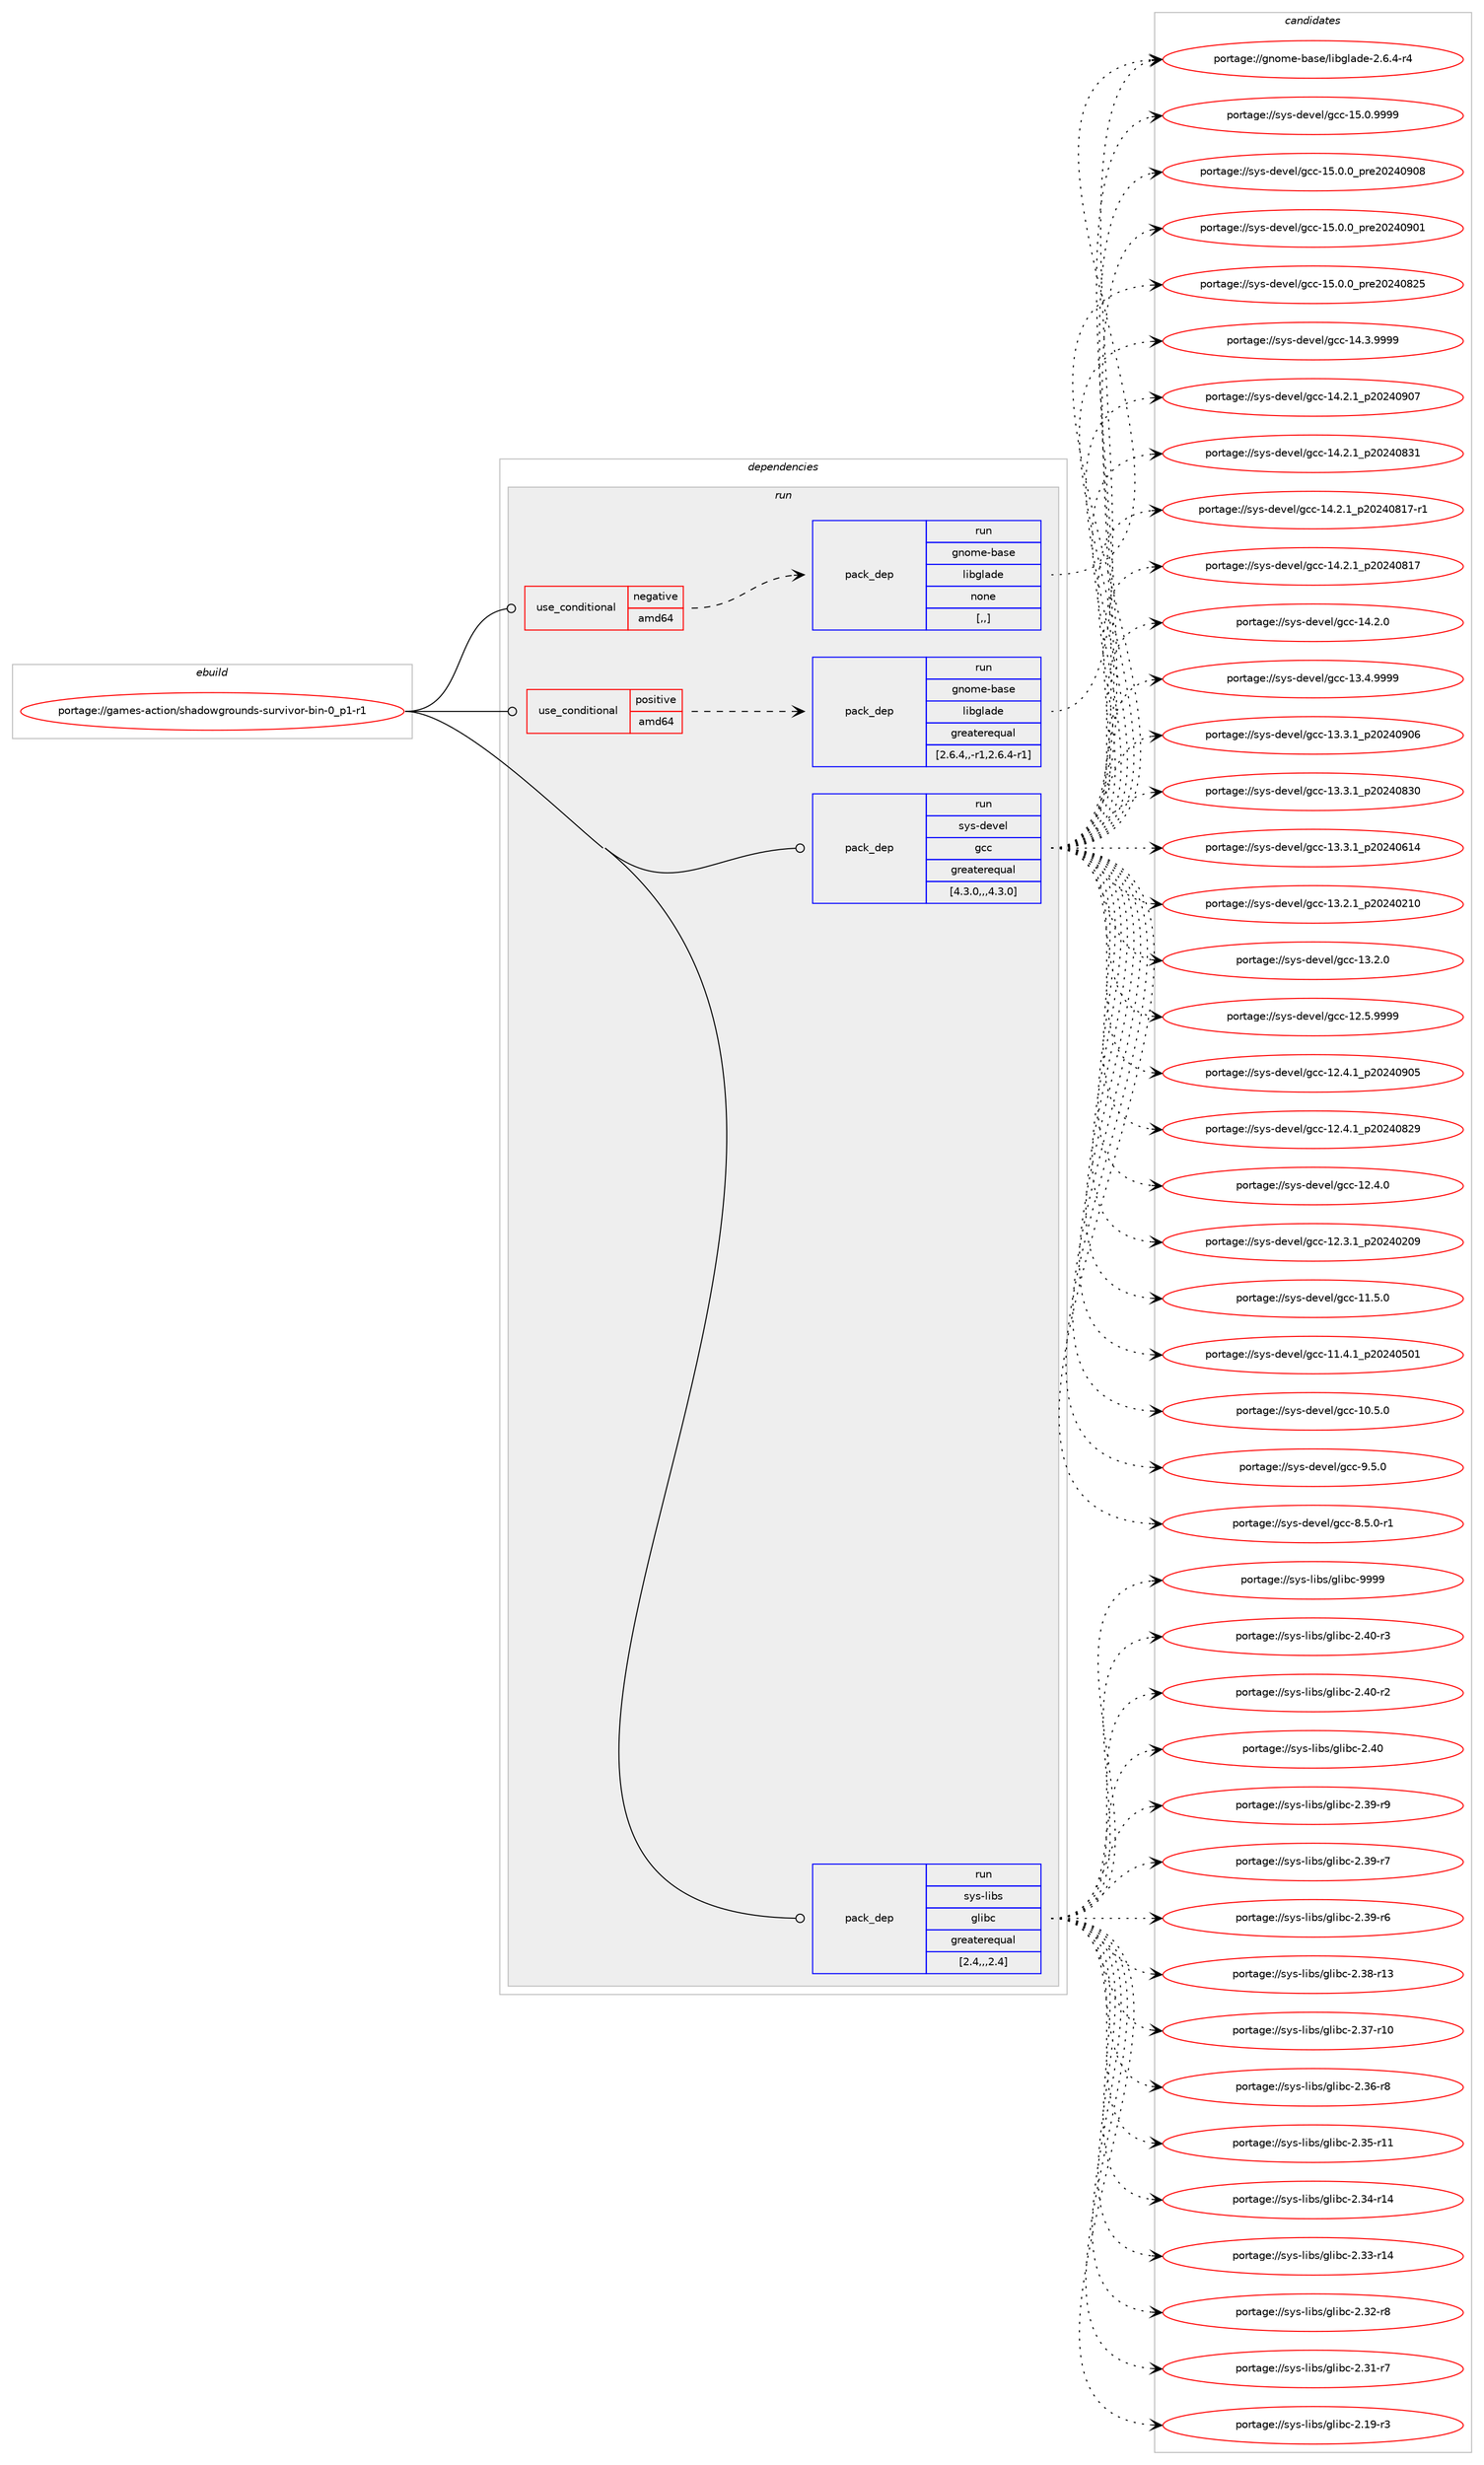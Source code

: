 digraph prolog {

# *************
# Graph options
# *************

newrank=true;
concentrate=true;
compound=true;
graph [rankdir=LR,fontname=Helvetica,fontsize=10,ranksep=1.5];#, ranksep=2.5, nodesep=0.2];
edge  [arrowhead=vee];
node  [fontname=Helvetica,fontsize=10];

# **********
# The ebuild
# **********

subgraph cluster_leftcol {
color=gray;
label=<<i>ebuild</i>>;
id [label="portage://games-action/shadowgrounds-survivor-bin-0_p1-r1", color=red, width=4, href="../games-action/shadowgrounds-survivor-bin-0_p1-r1.svg"];
}

# ****************
# The dependencies
# ****************

subgraph cluster_midcol {
color=gray;
label=<<i>dependencies</i>>;
subgraph cluster_compile {
fillcolor="#eeeeee";
style=filled;
label=<<i>compile</i>>;
}
subgraph cluster_compileandrun {
fillcolor="#eeeeee";
style=filled;
label=<<i>compile and run</i>>;
}
subgraph cluster_run {
fillcolor="#eeeeee";
style=filled;
label=<<i>run</i>>;
subgraph cond194271 {
dependency721083 [label=<<TABLE BORDER="0" CELLBORDER="1" CELLSPACING="0" CELLPADDING="4"><TR><TD ROWSPAN="3" CELLPADDING="10">use_conditional</TD></TR><TR><TD>negative</TD></TR><TR><TD>amd64</TD></TR></TABLE>>, shape=none, color=red];
subgraph pack521741 {
dependency721084 [label=<<TABLE BORDER="0" CELLBORDER="1" CELLSPACING="0" CELLPADDING="4" WIDTH="220"><TR><TD ROWSPAN="6" CELLPADDING="30">pack_dep</TD></TR><TR><TD WIDTH="110">run</TD></TR><TR><TD>gnome-base</TD></TR><TR><TD>libglade</TD></TR><TR><TD>none</TD></TR><TR><TD>[,,]</TD></TR></TABLE>>, shape=none, color=blue];
}
dependency721083:e -> dependency721084:w [weight=20,style="dashed",arrowhead="vee"];
}
id:e -> dependency721083:w [weight=20,style="solid",arrowhead="odot"];
subgraph cond194272 {
dependency721085 [label=<<TABLE BORDER="0" CELLBORDER="1" CELLSPACING="0" CELLPADDING="4"><TR><TD ROWSPAN="3" CELLPADDING="10">use_conditional</TD></TR><TR><TD>positive</TD></TR><TR><TD>amd64</TD></TR></TABLE>>, shape=none, color=red];
subgraph pack521742 {
dependency721086 [label=<<TABLE BORDER="0" CELLBORDER="1" CELLSPACING="0" CELLPADDING="4" WIDTH="220"><TR><TD ROWSPAN="6" CELLPADDING="30">pack_dep</TD></TR><TR><TD WIDTH="110">run</TD></TR><TR><TD>gnome-base</TD></TR><TR><TD>libglade</TD></TR><TR><TD>greaterequal</TD></TR><TR><TD>[2.6.4,,-r1,2.6.4-r1]</TD></TR></TABLE>>, shape=none, color=blue];
}
dependency721085:e -> dependency721086:w [weight=20,style="dashed",arrowhead="vee"];
}
id:e -> dependency721085:w [weight=20,style="solid",arrowhead="odot"];
subgraph pack521743 {
dependency721087 [label=<<TABLE BORDER="0" CELLBORDER="1" CELLSPACING="0" CELLPADDING="4" WIDTH="220"><TR><TD ROWSPAN="6" CELLPADDING="30">pack_dep</TD></TR><TR><TD WIDTH="110">run</TD></TR><TR><TD>sys-devel</TD></TR><TR><TD>gcc</TD></TR><TR><TD>greaterequal</TD></TR><TR><TD>[4.3.0,,,4.3.0]</TD></TR></TABLE>>, shape=none, color=blue];
}
id:e -> dependency721087:w [weight=20,style="solid",arrowhead="odot"];
subgraph pack521744 {
dependency721088 [label=<<TABLE BORDER="0" CELLBORDER="1" CELLSPACING="0" CELLPADDING="4" WIDTH="220"><TR><TD ROWSPAN="6" CELLPADDING="30">pack_dep</TD></TR><TR><TD WIDTH="110">run</TD></TR><TR><TD>sys-libs</TD></TR><TR><TD>glibc</TD></TR><TR><TD>greaterequal</TD></TR><TR><TD>[2.4,,,2.4]</TD></TR></TABLE>>, shape=none, color=blue];
}
id:e -> dependency721088:w [weight=20,style="solid",arrowhead="odot"];
}
}

# **************
# The candidates
# **************

subgraph cluster_choices {
rank=same;
color=gray;
label=<<i>candidates</i>>;

subgraph choice521741 {
color=black;
nodesep=1;
choice1031101111091014598971151014710810598103108971001014550465446524511452 [label="portage://gnome-base/libglade-2.6.4-r4", color=red, width=4,href="../gnome-base/libglade-2.6.4-r4.svg"];
dependency721084:e -> choice1031101111091014598971151014710810598103108971001014550465446524511452:w [style=dotted,weight="100"];
}
subgraph choice521742 {
color=black;
nodesep=1;
choice1031101111091014598971151014710810598103108971001014550465446524511452 [label="portage://gnome-base/libglade-2.6.4-r4", color=red, width=4,href="../gnome-base/libglade-2.6.4-r4.svg"];
dependency721086:e -> choice1031101111091014598971151014710810598103108971001014550465446524511452:w [style=dotted,weight="100"];
}
subgraph choice521743 {
color=black;
nodesep=1;
choice1151211154510010111810110847103999945495346484657575757 [label="portage://sys-devel/gcc-15.0.9999", color=red, width=4,href="../sys-devel/gcc-15.0.9999.svg"];
choice1151211154510010111810110847103999945495346484648951121141015048505248574856 [label="portage://sys-devel/gcc-15.0.0_pre20240908", color=red, width=4,href="../sys-devel/gcc-15.0.0_pre20240908.svg"];
choice1151211154510010111810110847103999945495346484648951121141015048505248574849 [label="portage://sys-devel/gcc-15.0.0_pre20240901", color=red, width=4,href="../sys-devel/gcc-15.0.0_pre20240901.svg"];
choice1151211154510010111810110847103999945495346484648951121141015048505248565053 [label="portage://sys-devel/gcc-15.0.0_pre20240825", color=red, width=4,href="../sys-devel/gcc-15.0.0_pre20240825.svg"];
choice1151211154510010111810110847103999945495246514657575757 [label="portage://sys-devel/gcc-14.3.9999", color=red, width=4,href="../sys-devel/gcc-14.3.9999.svg"];
choice1151211154510010111810110847103999945495246504649951125048505248574855 [label="portage://sys-devel/gcc-14.2.1_p20240907", color=red, width=4,href="../sys-devel/gcc-14.2.1_p20240907.svg"];
choice1151211154510010111810110847103999945495246504649951125048505248565149 [label="portage://sys-devel/gcc-14.2.1_p20240831", color=red, width=4,href="../sys-devel/gcc-14.2.1_p20240831.svg"];
choice11512111545100101118101108471039999454952465046499511250485052485649554511449 [label="portage://sys-devel/gcc-14.2.1_p20240817-r1", color=red, width=4,href="../sys-devel/gcc-14.2.1_p20240817-r1.svg"];
choice1151211154510010111810110847103999945495246504649951125048505248564955 [label="portage://sys-devel/gcc-14.2.1_p20240817", color=red, width=4,href="../sys-devel/gcc-14.2.1_p20240817.svg"];
choice1151211154510010111810110847103999945495246504648 [label="portage://sys-devel/gcc-14.2.0", color=red, width=4,href="../sys-devel/gcc-14.2.0.svg"];
choice1151211154510010111810110847103999945495146524657575757 [label="portage://sys-devel/gcc-13.4.9999", color=red, width=4,href="../sys-devel/gcc-13.4.9999.svg"];
choice1151211154510010111810110847103999945495146514649951125048505248574854 [label="portage://sys-devel/gcc-13.3.1_p20240906", color=red, width=4,href="../sys-devel/gcc-13.3.1_p20240906.svg"];
choice1151211154510010111810110847103999945495146514649951125048505248565148 [label="portage://sys-devel/gcc-13.3.1_p20240830", color=red, width=4,href="../sys-devel/gcc-13.3.1_p20240830.svg"];
choice1151211154510010111810110847103999945495146514649951125048505248544952 [label="portage://sys-devel/gcc-13.3.1_p20240614", color=red, width=4,href="../sys-devel/gcc-13.3.1_p20240614.svg"];
choice1151211154510010111810110847103999945495146504649951125048505248504948 [label="portage://sys-devel/gcc-13.2.1_p20240210", color=red, width=4,href="../sys-devel/gcc-13.2.1_p20240210.svg"];
choice1151211154510010111810110847103999945495146504648 [label="portage://sys-devel/gcc-13.2.0", color=red, width=4,href="../sys-devel/gcc-13.2.0.svg"];
choice1151211154510010111810110847103999945495046534657575757 [label="portage://sys-devel/gcc-12.5.9999", color=red, width=4,href="../sys-devel/gcc-12.5.9999.svg"];
choice1151211154510010111810110847103999945495046524649951125048505248574853 [label="portage://sys-devel/gcc-12.4.1_p20240905", color=red, width=4,href="../sys-devel/gcc-12.4.1_p20240905.svg"];
choice1151211154510010111810110847103999945495046524649951125048505248565057 [label="portage://sys-devel/gcc-12.4.1_p20240829", color=red, width=4,href="../sys-devel/gcc-12.4.1_p20240829.svg"];
choice1151211154510010111810110847103999945495046524648 [label="portage://sys-devel/gcc-12.4.0", color=red, width=4,href="../sys-devel/gcc-12.4.0.svg"];
choice1151211154510010111810110847103999945495046514649951125048505248504857 [label="portage://sys-devel/gcc-12.3.1_p20240209", color=red, width=4,href="../sys-devel/gcc-12.3.1_p20240209.svg"];
choice1151211154510010111810110847103999945494946534648 [label="portage://sys-devel/gcc-11.5.0", color=red, width=4,href="../sys-devel/gcc-11.5.0.svg"];
choice1151211154510010111810110847103999945494946524649951125048505248534849 [label="portage://sys-devel/gcc-11.4.1_p20240501", color=red, width=4,href="../sys-devel/gcc-11.4.1_p20240501.svg"];
choice1151211154510010111810110847103999945494846534648 [label="portage://sys-devel/gcc-10.5.0", color=red, width=4,href="../sys-devel/gcc-10.5.0.svg"];
choice11512111545100101118101108471039999455746534648 [label="portage://sys-devel/gcc-9.5.0", color=red, width=4,href="../sys-devel/gcc-9.5.0.svg"];
choice115121115451001011181011084710399994556465346484511449 [label="portage://sys-devel/gcc-8.5.0-r1", color=red, width=4,href="../sys-devel/gcc-8.5.0-r1.svg"];
dependency721087:e -> choice1151211154510010111810110847103999945495346484657575757:w [style=dotted,weight="100"];
dependency721087:e -> choice1151211154510010111810110847103999945495346484648951121141015048505248574856:w [style=dotted,weight="100"];
dependency721087:e -> choice1151211154510010111810110847103999945495346484648951121141015048505248574849:w [style=dotted,weight="100"];
dependency721087:e -> choice1151211154510010111810110847103999945495346484648951121141015048505248565053:w [style=dotted,weight="100"];
dependency721087:e -> choice1151211154510010111810110847103999945495246514657575757:w [style=dotted,weight="100"];
dependency721087:e -> choice1151211154510010111810110847103999945495246504649951125048505248574855:w [style=dotted,weight="100"];
dependency721087:e -> choice1151211154510010111810110847103999945495246504649951125048505248565149:w [style=dotted,weight="100"];
dependency721087:e -> choice11512111545100101118101108471039999454952465046499511250485052485649554511449:w [style=dotted,weight="100"];
dependency721087:e -> choice1151211154510010111810110847103999945495246504649951125048505248564955:w [style=dotted,weight="100"];
dependency721087:e -> choice1151211154510010111810110847103999945495246504648:w [style=dotted,weight="100"];
dependency721087:e -> choice1151211154510010111810110847103999945495146524657575757:w [style=dotted,weight="100"];
dependency721087:e -> choice1151211154510010111810110847103999945495146514649951125048505248574854:w [style=dotted,weight="100"];
dependency721087:e -> choice1151211154510010111810110847103999945495146514649951125048505248565148:w [style=dotted,weight="100"];
dependency721087:e -> choice1151211154510010111810110847103999945495146514649951125048505248544952:w [style=dotted,weight="100"];
dependency721087:e -> choice1151211154510010111810110847103999945495146504649951125048505248504948:w [style=dotted,weight="100"];
dependency721087:e -> choice1151211154510010111810110847103999945495146504648:w [style=dotted,weight="100"];
dependency721087:e -> choice1151211154510010111810110847103999945495046534657575757:w [style=dotted,weight="100"];
dependency721087:e -> choice1151211154510010111810110847103999945495046524649951125048505248574853:w [style=dotted,weight="100"];
dependency721087:e -> choice1151211154510010111810110847103999945495046524649951125048505248565057:w [style=dotted,weight="100"];
dependency721087:e -> choice1151211154510010111810110847103999945495046524648:w [style=dotted,weight="100"];
dependency721087:e -> choice1151211154510010111810110847103999945495046514649951125048505248504857:w [style=dotted,weight="100"];
dependency721087:e -> choice1151211154510010111810110847103999945494946534648:w [style=dotted,weight="100"];
dependency721087:e -> choice1151211154510010111810110847103999945494946524649951125048505248534849:w [style=dotted,weight="100"];
dependency721087:e -> choice1151211154510010111810110847103999945494846534648:w [style=dotted,weight="100"];
dependency721087:e -> choice11512111545100101118101108471039999455746534648:w [style=dotted,weight="100"];
dependency721087:e -> choice115121115451001011181011084710399994556465346484511449:w [style=dotted,weight="100"];
}
subgraph choice521744 {
color=black;
nodesep=1;
choice11512111545108105981154710310810598994557575757 [label="portage://sys-libs/glibc-9999", color=red, width=4,href="../sys-libs/glibc-9999.svg"];
choice115121115451081059811547103108105989945504652484511451 [label="portage://sys-libs/glibc-2.40-r3", color=red, width=4,href="../sys-libs/glibc-2.40-r3.svg"];
choice115121115451081059811547103108105989945504652484511450 [label="portage://sys-libs/glibc-2.40-r2", color=red, width=4,href="../sys-libs/glibc-2.40-r2.svg"];
choice11512111545108105981154710310810598994550465248 [label="portage://sys-libs/glibc-2.40", color=red, width=4,href="../sys-libs/glibc-2.40.svg"];
choice115121115451081059811547103108105989945504651574511457 [label="portage://sys-libs/glibc-2.39-r9", color=red, width=4,href="../sys-libs/glibc-2.39-r9.svg"];
choice115121115451081059811547103108105989945504651574511455 [label="portage://sys-libs/glibc-2.39-r7", color=red, width=4,href="../sys-libs/glibc-2.39-r7.svg"];
choice115121115451081059811547103108105989945504651574511454 [label="portage://sys-libs/glibc-2.39-r6", color=red, width=4,href="../sys-libs/glibc-2.39-r6.svg"];
choice11512111545108105981154710310810598994550465156451144951 [label="portage://sys-libs/glibc-2.38-r13", color=red, width=4,href="../sys-libs/glibc-2.38-r13.svg"];
choice11512111545108105981154710310810598994550465155451144948 [label="portage://sys-libs/glibc-2.37-r10", color=red, width=4,href="../sys-libs/glibc-2.37-r10.svg"];
choice115121115451081059811547103108105989945504651544511456 [label="portage://sys-libs/glibc-2.36-r8", color=red, width=4,href="../sys-libs/glibc-2.36-r8.svg"];
choice11512111545108105981154710310810598994550465153451144949 [label="portage://sys-libs/glibc-2.35-r11", color=red, width=4,href="../sys-libs/glibc-2.35-r11.svg"];
choice11512111545108105981154710310810598994550465152451144952 [label="portage://sys-libs/glibc-2.34-r14", color=red, width=4,href="../sys-libs/glibc-2.34-r14.svg"];
choice11512111545108105981154710310810598994550465151451144952 [label="portage://sys-libs/glibc-2.33-r14", color=red, width=4,href="../sys-libs/glibc-2.33-r14.svg"];
choice115121115451081059811547103108105989945504651504511456 [label="portage://sys-libs/glibc-2.32-r8", color=red, width=4,href="../sys-libs/glibc-2.32-r8.svg"];
choice115121115451081059811547103108105989945504651494511455 [label="portage://sys-libs/glibc-2.31-r7", color=red, width=4,href="../sys-libs/glibc-2.31-r7.svg"];
choice115121115451081059811547103108105989945504649574511451 [label="portage://sys-libs/glibc-2.19-r3", color=red, width=4,href="../sys-libs/glibc-2.19-r3.svg"];
dependency721088:e -> choice11512111545108105981154710310810598994557575757:w [style=dotted,weight="100"];
dependency721088:e -> choice115121115451081059811547103108105989945504652484511451:w [style=dotted,weight="100"];
dependency721088:e -> choice115121115451081059811547103108105989945504652484511450:w [style=dotted,weight="100"];
dependency721088:e -> choice11512111545108105981154710310810598994550465248:w [style=dotted,weight="100"];
dependency721088:e -> choice115121115451081059811547103108105989945504651574511457:w [style=dotted,weight="100"];
dependency721088:e -> choice115121115451081059811547103108105989945504651574511455:w [style=dotted,weight="100"];
dependency721088:e -> choice115121115451081059811547103108105989945504651574511454:w [style=dotted,weight="100"];
dependency721088:e -> choice11512111545108105981154710310810598994550465156451144951:w [style=dotted,weight="100"];
dependency721088:e -> choice11512111545108105981154710310810598994550465155451144948:w [style=dotted,weight="100"];
dependency721088:e -> choice115121115451081059811547103108105989945504651544511456:w [style=dotted,weight="100"];
dependency721088:e -> choice11512111545108105981154710310810598994550465153451144949:w [style=dotted,weight="100"];
dependency721088:e -> choice11512111545108105981154710310810598994550465152451144952:w [style=dotted,weight="100"];
dependency721088:e -> choice11512111545108105981154710310810598994550465151451144952:w [style=dotted,weight="100"];
dependency721088:e -> choice115121115451081059811547103108105989945504651504511456:w [style=dotted,weight="100"];
dependency721088:e -> choice115121115451081059811547103108105989945504651494511455:w [style=dotted,weight="100"];
dependency721088:e -> choice115121115451081059811547103108105989945504649574511451:w [style=dotted,weight="100"];
}
}

}

